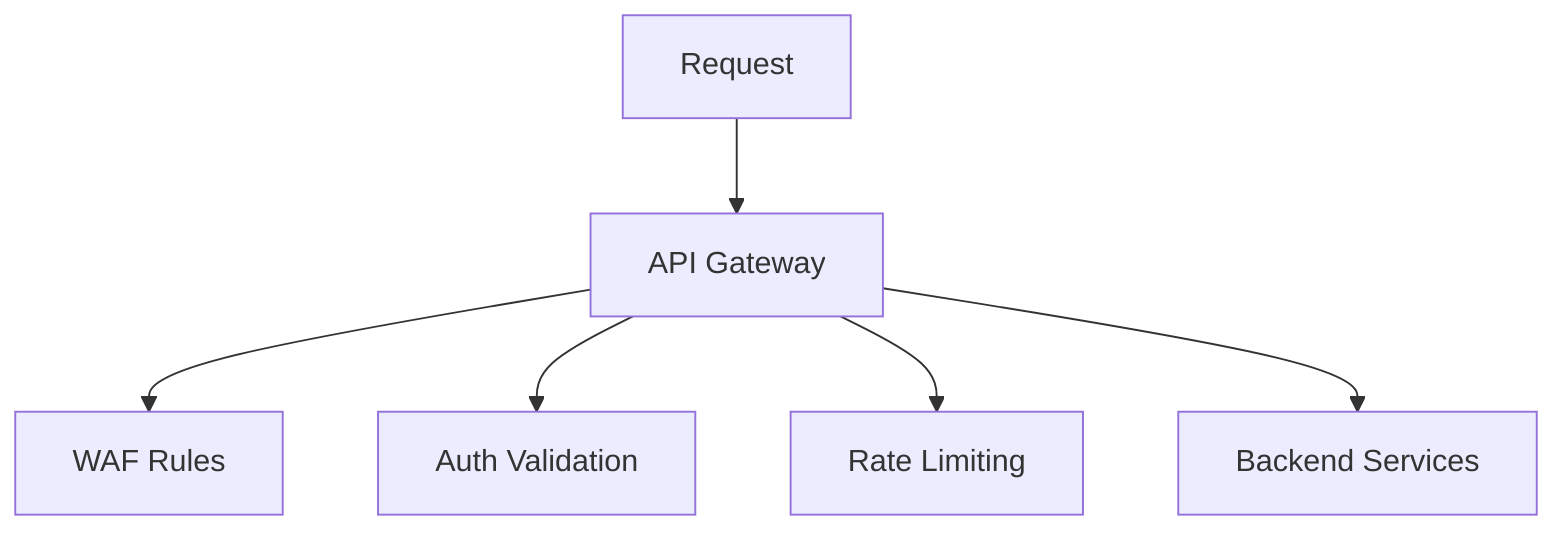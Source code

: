 flowchart TD
    Request --> Gateway[API Gateway]
    Gateway --> WAF[WAF Rules]
    Gateway --> Auth[Auth Validation]
    Gateway --> Rate[Rate Limiting]
    Gateway --> Backend[Backend Services]